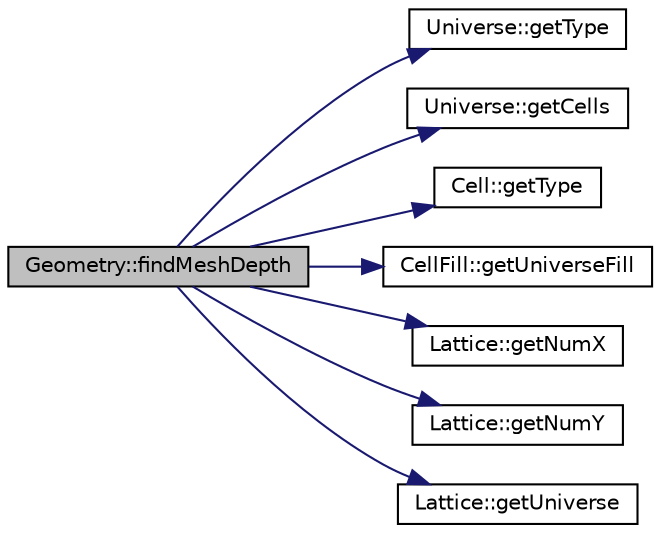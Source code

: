 digraph "Geometry::findMeshDepth"
{
  edge [fontname="Helvetica",fontsize="10",labelfontname="Helvetica",labelfontsize="10"];
  node [fontname="Helvetica",fontsize="10",shape=record];
  rankdir="LR";
  Node1 [label="Geometry::findMeshDepth",height=0.2,width=0.4,color="black", fillcolor="grey75", style="filled" fontcolor="black"];
  Node1 -> Node2 [color="midnightblue",fontsize="10",style="solid",fontname="Helvetica"];
  Node2 [label="Universe::getType",height=0.2,width=0.4,color="black", fillcolor="white", style="filled",URL="$classUniverse.html#a6cbde58618cfcec5f72780b2911ab97b",tooltip="Return the Universe type (SIMPLE or LATTICE)."];
  Node1 -> Node3 [color="midnightblue",fontsize="10",style="solid",fontname="Helvetica"];
  Node3 [label="Universe::getCells",height=0.2,width=0.4,color="black", fillcolor="white", style="filled",URL="$classUniverse.html#a4b0dc4bf1fcda9bb4813ab60b07c8d2f",tooltip="Return the container of Cell IDs and Cell pointers in this Universe."];
  Node1 -> Node4 [color="midnightblue",fontsize="10",style="solid",fontname="Helvetica"];
  Node4 [label="Cell::getType",height=0.2,width=0.4,color="black", fillcolor="white", style="filled",URL="$classCell.html#af0421cc4cbb034947b2b7ec18c6df7d0",tooltip="Return the Cell type (FILL or MATERIAL)."];
  Node1 -> Node5 [color="midnightblue",fontsize="10",style="solid",fontname="Helvetica"];
  Node5 [label="CellFill::getUniverseFill",height=0.2,width=0.4,color="black", fillcolor="white", style="filled",URL="$classCellFill.html#af5debd1e98494583d628641cb5321a8c",tooltip="Return a pointer to the Universe filling this Cell."];
  Node1 -> Node6 [color="midnightblue",fontsize="10",style="solid",fontname="Helvetica"];
  Node6 [label="Lattice::getNumX",height=0.2,width=0.4,color="black", fillcolor="white", style="filled",URL="$classLattice.html#a8bdf33505871fa71a8e9d86bb7efec10",tooltip="Return the number of Lattice cells along the x-axis."];
  Node1 -> Node7 [color="midnightblue",fontsize="10",style="solid",fontname="Helvetica"];
  Node7 [label="Lattice::getNumY",height=0.2,width=0.4,color="black", fillcolor="white", style="filled",URL="$classLattice.html#aa7e9fbdedddbb9d40e4f845710ce8ec2",tooltip="Return the number of Lattice cells along the y-axis."];
  Node1 -> Node8 [color="midnightblue",fontsize="10",style="solid",fontname="Helvetica"];
  Node8 [label="Lattice::getUniverse",height=0.2,width=0.4,color="black", fillcolor="white", style="filled",URL="$classLattice.html#ac9c176ea0299608b036378c3d3f5d72e",tooltip="Returns a pointer to the Universe within a specific Lattice cell."];
}
